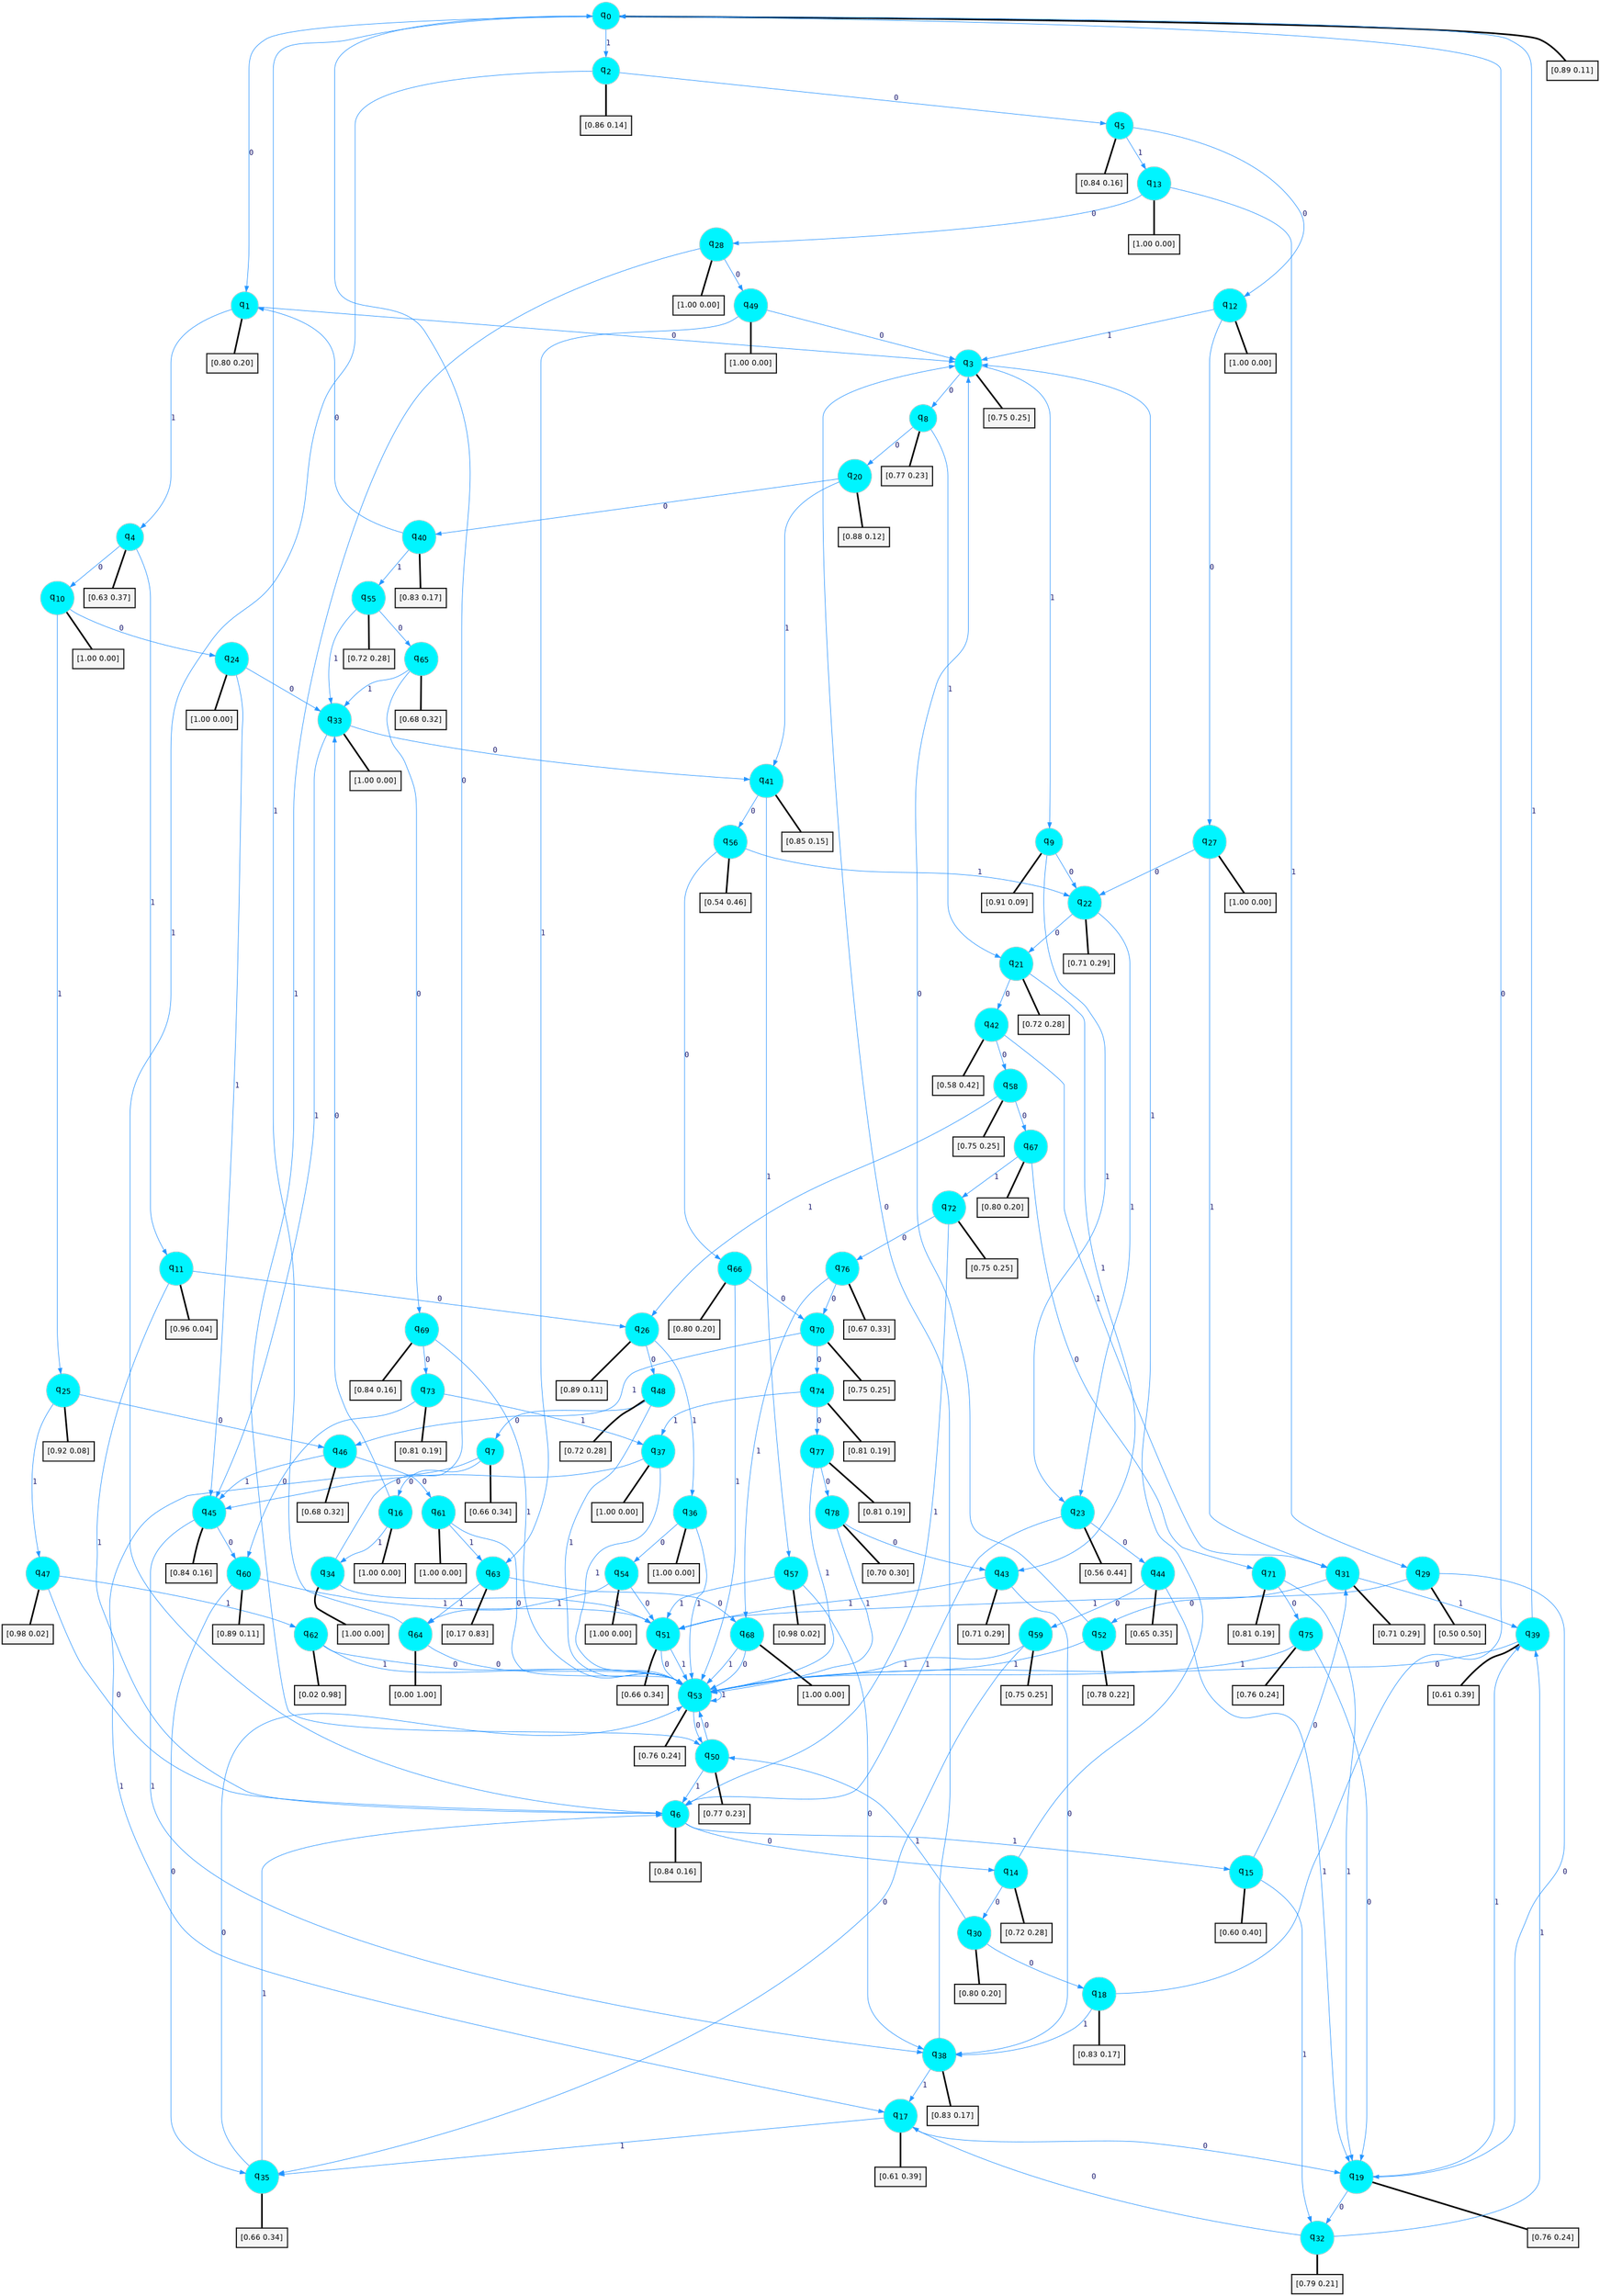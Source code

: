 digraph G {
graph [
bgcolor=transparent, dpi=300, rankdir=TD, size="40,25"];
node [
color=gray, fillcolor=turquoise1, fontcolor=black, fontname=Helvetica, fontsize=16, fontweight=bold, shape=circle, style=filled];
edge [
arrowsize=1, color=dodgerblue1, fontcolor=midnightblue, fontname=courier, fontweight=bold, penwidth=1, style=solid, weight=20];
0[label=<q<SUB>0</SUB>>];
1[label=<q<SUB>1</SUB>>];
2[label=<q<SUB>2</SUB>>];
3[label=<q<SUB>3</SUB>>];
4[label=<q<SUB>4</SUB>>];
5[label=<q<SUB>5</SUB>>];
6[label=<q<SUB>6</SUB>>];
7[label=<q<SUB>7</SUB>>];
8[label=<q<SUB>8</SUB>>];
9[label=<q<SUB>9</SUB>>];
10[label=<q<SUB>10</SUB>>];
11[label=<q<SUB>11</SUB>>];
12[label=<q<SUB>12</SUB>>];
13[label=<q<SUB>13</SUB>>];
14[label=<q<SUB>14</SUB>>];
15[label=<q<SUB>15</SUB>>];
16[label=<q<SUB>16</SUB>>];
17[label=<q<SUB>17</SUB>>];
18[label=<q<SUB>18</SUB>>];
19[label=<q<SUB>19</SUB>>];
20[label=<q<SUB>20</SUB>>];
21[label=<q<SUB>21</SUB>>];
22[label=<q<SUB>22</SUB>>];
23[label=<q<SUB>23</SUB>>];
24[label=<q<SUB>24</SUB>>];
25[label=<q<SUB>25</SUB>>];
26[label=<q<SUB>26</SUB>>];
27[label=<q<SUB>27</SUB>>];
28[label=<q<SUB>28</SUB>>];
29[label=<q<SUB>29</SUB>>];
30[label=<q<SUB>30</SUB>>];
31[label=<q<SUB>31</SUB>>];
32[label=<q<SUB>32</SUB>>];
33[label=<q<SUB>33</SUB>>];
34[label=<q<SUB>34</SUB>>];
35[label=<q<SUB>35</SUB>>];
36[label=<q<SUB>36</SUB>>];
37[label=<q<SUB>37</SUB>>];
38[label=<q<SUB>38</SUB>>];
39[label=<q<SUB>39</SUB>>];
40[label=<q<SUB>40</SUB>>];
41[label=<q<SUB>41</SUB>>];
42[label=<q<SUB>42</SUB>>];
43[label=<q<SUB>43</SUB>>];
44[label=<q<SUB>44</SUB>>];
45[label=<q<SUB>45</SUB>>];
46[label=<q<SUB>46</SUB>>];
47[label=<q<SUB>47</SUB>>];
48[label=<q<SUB>48</SUB>>];
49[label=<q<SUB>49</SUB>>];
50[label=<q<SUB>50</SUB>>];
51[label=<q<SUB>51</SUB>>];
52[label=<q<SUB>52</SUB>>];
53[label=<q<SUB>53</SUB>>];
54[label=<q<SUB>54</SUB>>];
55[label=<q<SUB>55</SUB>>];
56[label=<q<SUB>56</SUB>>];
57[label=<q<SUB>57</SUB>>];
58[label=<q<SUB>58</SUB>>];
59[label=<q<SUB>59</SUB>>];
60[label=<q<SUB>60</SUB>>];
61[label=<q<SUB>61</SUB>>];
62[label=<q<SUB>62</SUB>>];
63[label=<q<SUB>63</SUB>>];
64[label=<q<SUB>64</SUB>>];
65[label=<q<SUB>65</SUB>>];
66[label=<q<SUB>66</SUB>>];
67[label=<q<SUB>67</SUB>>];
68[label=<q<SUB>68</SUB>>];
69[label=<q<SUB>69</SUB>>];
70[label=<q<SUB>70</SUB>>];
71[label=<q<SUB>71</SUB>>];
72[label=<q<SUB>72</SUB>>];
73[label=<q<SUB>73</SUB>>];
74[label=<q<SUB>74</SUB>>];
75[label=<q<SUB>75</SUB>>];
76[label=<q<SUB>76</SUB>>];
77[label=<q<SUB>77</SUB>>];
78[label=<q<SUB>78</SUB>>];
79[label="[0.89 0.11]", shape=box,fontcolor=black, fontname=Helvetica, fontsize=14, penwidth=2, fillcolor=whitesmoke,color=black];
80[label="[0.80 0.20]", shape=box,fontcolor=black, fontname=Helvetica, fontsize=14, penwidth=2, fillcolor=whitesmoke,color=black];
81[label="[0.86 0.14]", shape=box,fontcolor=black, fontname=Helvetica, fontsize=14, penwidth=2, fillcolor=whitesmoke,color=black];
82[label="[0.75 0.25]", shape=box,fontcolor=black, fontname=Helvetica, fontsize=14, penwidth=2, fillcolor=whitesmoke,color=black];
83[label="[0.63 0.37]", shape=box,fontcolor=black, fontname=Helvetica, fontsize=14, penwidth=2, fillcolor=whitesmoke,color=black];
84[label="[0.84 0.16]", shape=box,fontcolor=black, fontname=Helvetica, fontsize=14, penwidth=2, fillcolor=whitesmoke,color=black];
85[label="[0.84 0.16]", shape=box,fontcolor=black, fontname=Helvetica, fontsize=14, penwidth=2, fillcolor=whitesmoke,color=black];
86[label="[0.66 0.34]", shape=box,fontcolor=black, fontname=Helvetica, fontsize=14, penwidth=2, fillcolor=whitesmoke,color=black];
87[label="[0.77 0.23]", shape=box,fontcolor=black, fontname=Helvetica, fontsize=14, penwidth=2, fillcolor=whitesmoke,color=black];
88[label="[0.91 0.09]", shape=box,fontcolor=black, fontname=Helvetica, fontsize=14, penwidth=2, fillcolor=whitesmoke,color=black];
89[label="[1.00 0.00]", shape=box,fontcolor=black, fontname=Helvetica, fontsize=14, penwidth=2, fillcolor=whitesmoke,color=black];
90[label="[0.96 0.04]", shape=box,fontcolor=black, fontname=Helvetica, fontsize=14, penwidth=2, fillcolor=whitesmoke,color=black];
91[label="[1.00 0.00]", shape=box,fontcolor=black, fontname=Helvetica, fontsize=14, penwidth=2, fillcolor=whitesmoke,color=black];
92[label="[1.00 0.00]", shape=box,fontcolor=black, fontname=Helvetica, fontsize=14, penwidth=2, fillcolor=whitesmoke,color=black];
93[label="[0.72 0.28]", shape=box,fontcolor=black, fontname=Helvetica, fontsize=14, penwidth=2, fillcolor=whitesmoke,color=black];
94[label="[0.60 0.40]", shape=box,fontcolor=black, fontname=Helvetica, fontsize=14, penwidth=2, fillcolor=whitesmoke,color=black];
95[label="[1.00 0.00]", shape=box,fontcolor=black, fontname=Helvetica, fontsize=14, penwidth=2, fillcolor=whitesmoke,color=black];
96[label="[0.61 0.39]", shape=box,fontcolor=black, fontname=Helvetica, fontsize=14, penwidth=2, fillcolor=whitesmoke,color=black];
97[label="[0.83 0.17]", shape=box,fontcolor=black, fontname=Helvetica, fontsize=14, penwidth=2, fillcolor=whitesmoke,color=black];
98[label="[0.76 0.24]", shape=box,fontcolor=black, fontname=Helvetica, fontsize=14, penwidth=2, fillcolor=whitesmoke,color=black];
99[label="[0.88 0.12]", shape=box,fontcolor=black, fontname=Helvetica, fontsize=14, penwidth=2, fillcolor=whitesmoke,color=black];
100[label="[0.72 0.28]", shape=box,fontcolor=black, fontname=Helvetica, fontsize=14, penwidth=2, fillcolor=whitesmoke,color=black];
101[label="[0.71 0.29]", shape=box,fontcolor=black, fontname=Helvetica, fontsize=14, penwidth=2, fillcolor=whitesmoke,color=black];
102[label="[0.56 0.44]", shape=box,fontcolor=black, fontname=Helvetica, fontsize=14, penwidth=2, fillcolor=whitesmoke,color=black];
103[label="[1.00 0.00]", shape=box,fontcolor=black, fontname=Helvetica, fontsize=14, penwidth=2, fillcolor=whitesmoke,color=black];
104[label="[0.92 0.08]", shape=box,fontcolor=black, fontname=Helvetica, fontsize=14, penwidth=2, fillcolor=whitesmoke,color=black];
105[label="[0.89 0.11]", shape=box,fontcolor=black, fontname=Helvetica, fontsize=14, penwidth=2, fillcolor=whitesmoke,color=black];
106[label="[1.00 0.00]", shape=box,fontcolor=black, fontname=Helvetica, fontsize=14, penwidth=2, fillcolor=whitesmoke,color=black];
107[label="[1.00 0.00]", shape=box,fontcolor=black, fontname=Helvetica, fontsize=14, penwidth=2, fillcolor=whitesmoke,color=black];
108[label="[0.50 0.50]", shape=box,fontcolor=black, fontname=Helvetica, fontsize=14, penwidth=2, fillcolor=whitesmoke,color=black];
109[label="[0.80 0.20]", shape=box,fontcolor=black, fontname=Helvetica, fontsize=14, penwidth=2, fillcolor=whitesmoke,color=black];
110[label="[0.71 0.29]", shape=box,fontcolor=black, fontname=Helvetica, fontsize=14, penwidth=2, fillcolor=whitesmoke,color=black];
111[label="[0.79 0.21]", shape=box,fontcolor=black, fontname=Helvetica, fontsize=14, penwidth=2, fillcolor=whitesmoke,color=black];
112[label="[1.00 0.00]", shape=box,fontcolor=black, fontname=Helvetica, fontsize=14, penwidth=2, fillcolor=whitesmoke,color=black];
113[label="[1.00 0.00]", shape=box,fontcolor=black, fontname=Helvetica, fontsize=14, penwidth=2, fillcolor=whitesmoke,color=black];
114[label="[0.66 0.34]", shape=box,fontcolor=black, fontname=Helvetica, fontsize=14, penwidth=2, fillcolor=whitesmoke,color=black];
115[label="[1.00 0.00]", shape=box,fontcolor=black, fontname=Helvetica, fontsize=14, penwidth=2, fillcolor=whitesmoke,color=black];
116[label="[1.00 0.00]", shape=box,fontcolor=black, fontname=Helvetica, fontsize=14, penwidth=2, fillcolor=whitesmoke,color=black];
117[label="[0.83 0.17]", shape=box,fontcolor=black, fontname=Helvetica, fontsize=14, penwidth=2, fillcolor=whitesmoke,color=black];
118[label="[0.61 0.39]", shape=box,fontcolor=black, fontname=Helvetica, fontsize=14, penwidth=2, fillcolor=whitesmoke,color=black];
119[label="[0.83 0.17]", shape=box,fontcolor=black, fontname=Helvetica, fontsize=14, penwidth=2, fillcolor=whitesmoke,color=black];
120[label="[0.85 0.15]", shape=box,fontcolor=black, fontname=Helvetica, fontsize=14, penwidth=2, fillcolor=whitesmoke,color=black];
121[label="[0.58 0.42]", shape=box,fontcolor=black, fontname=Helvetica, fontsize=14, penwidth=2, fillcolor=whitesmoke,color=black];
122[label="[0.71 0.29]", shape=box,fontcolor=black, fontname=Helvetica, fontsize=14, penwidth=2, fillcolor=whitesmoke,color=black];
123[label="[0.65 0.35]", shape=box,fontcolor=black, fontname=Helvetica, fontsize=14, penwidth=2, fillcolor=whitesmoke,color=black];
124[label="[0.84 0.16]", shape=box,fontcolor=black, fontname=Helvetica, fontsize=14, penwidth=2, fillcolor=whitesmoke,color=black];
125[label="[0.68 0.32]", shape=box,fontcolor=black, fontname=Helvetica, fontsize=14, penwidth=2, fillcolor=whitesmoke,color=black];
126[label="[0.98 0.02]", shape=box,fontcolor=black, fontname=Helvetica, fontsize=14, penwidth=2, fillcolor=whitesmoke,color=black];
127[label="[0.72 0.28]", shape=box,fontcolor=black, fontname=Helvetica, fontsize=14, penwidth=2, fillcolor=whitesmoke,color=black];
128[label="[1.00 0.00]", shape=box,fontcolor=black, fontname=Helvetica, fontsize=14, penwidth=2, fillcolor=whitesmoke,color=black];
129[label="[0.77 0.23]", shape=box,fontcolor=black, fontname=Helvetica, fontsize=14, penwidth=2, fillcolor=whitesmoke,color=black];
130[label="[0.66 0.34]", shape=box,fontcolor=black, fontname=Helvetica, fontsize=14, penwidth=2, fillcolor=whitesmoke,color=black];
131[label="[0.78 0.22]", shape=box,fontcolor=black, fontname=Helvetica, fontsize=14, penwidth=2, fillcolor=whitesmoke,color=black];
132[label="[0.76 0.24]", shape=box,fontcolor=black, fontname=Helvetica, fontsize=14, penwidth=2, fillcolor=whitesmoke,color=black];
133[label="[1.00 0.00]", shape=box,fontcolor=black, fontname=Helvetica, fontsize=14, penwidth=2, fillcolor=whitesmoke,color=black];
134[label="[0.72 0.28]", shape=box,fontcolor=black, fontname=Helvetica, fontsize=14, penwidth=2, fillcolor=whitesmoke,color=black];
135[label="[0.54 0.46]", shape=box,fontcolor=black, fontname=Helvetica, fontsize=14, penwidth=2, fillcolor=whitesmoke,color=black];
136[label="[0.98 0.02]", shape=box,fontcolor=black, fontname=Helvetica, fontsize=14, penwidth=2, fillcolor=whitesmoke,color=black];
137[label="[0.75 0.25]", shape=box,fontcolor=black, fontname=Helvetica, fontsize=14, penwidth=2, fillcolor=whitesmoke,color=black];
138[label="[0.75 0.25]", shape=box,fontcolor=black, fontname=Helvetica, fontsize=14, penwidth=2, fillcolor=whitesmoke,color=black];
139[label="[0.89 0.11]", shape=box,fontcolor=black, fontname=Helvetica, fontsize=14, penwidth=2, fillcolor=whitesmoke,color=black];
140[label="[1.00 0.00]", shape=box,fontcolor=black, fontname=Helvetica, fontsize=14, penwidth=2, fillcolor=whitesmoke,color=black];
141[label="[0.02 0.98]", shape=box,fontcolor=black, fontname=Helvetica, fontsize=14, penwidth=2, fillcolor=whitesmoke,color=black];
142[label="[0.17 0.83]", shape=box,fontcolor=black, fontname=Helvetica, fontsize=14, penwidth=2, fillcolor=whitesmoke,color=black];
143[label="[0.00 1.00]", shape=box,fontcolor=black, fontname=Helvetica, fontsize=14, penwidth=2, fillcolor=whitesmoke,color=black];
144[label="[0.68 0.32]", shape=box,fontcolor=black, fontname=Helvetica, fontsize=14, penwidth=2, fillcolor=whitesmoke,color=black];
145[label="[0.80 0.20]", shape=box,fontcolor=black, fontname=Helvetica, fontsize=14, penwidth=2, fillcolor=whitesmoke,color=black];
146[label="[0.80 0.20]", shape=box,fontcolor=black, fontname=Helvetica, fontsize=14, penwidth=2, fillcolor=whitesmoke,color=black];
147[label="[1.00 0.00]", shape=box,fontcolor=black, fontname=Helvetica, fontsize=14, penwidth=2, fillcolor=whitesmoke,color=black];
148[label="[0.84 0.16]", shape=box,fontcolor=black, fontname=Helvetica, fontsize=14, penwidth=2, fillcolor=whitesmoke,color=black];
149[label="[0.75 0.25]", shape=box,fontcolor=black, fontname=Helvetica, fontsize=14, penwidth=2, fillcolor=whitesmoke,color=black];
150[label="[0.81 0.19]", shape=box,fontcolor=black, fontname=Helvetica, fontsize=14, penwidth=2, fillcolor=whitesmoke,color=black];
151[label="[0.75 0.25]", shape=box,fontcolor=black, fontname=Helvetica, fontsize=14, penwidth=2, fillcolor=whitesmoke,color=black];
152[label="[0.81 0.19]", shape=box,fontcolor=black, fontname=Helvetica, fontsize=14, penwidth=2, fillcolor=whitesmoke,color=black];
153[label="[0.81 0.19]", shape=box,fontcolor=black, fontname=Helvetica, fontsize=14, penwidth=2, fillcolor=whitesmoke,color=black];
154[label="[0.76 0.24]", shape=box,fontcolor=black, fontname=Helvetica, fontsize=14, penwidth=2, fillcolor=whitesmoke,color=black];
155[label="[0.67 0.33]", shape=box,fontcolor=black, fontname=Helvetica, fontsize=14, penwidth=2, fillcolor=whitesmoke,color=black];
156[label="[0.81 0.19]", shape=box,fontcolor=black, fontname=Helvetica, fontsize=14, penwidth=2, fillcolor=whitesmoke,color=black];
157[label="[0.70 0.30]", shape=box,fontcolor=black, fontname=Helvetica, fontsize=14, penwidth=2, fillcolor=whitesmoke,color=black];
0->1 [label=0];
0->2 [label=1];
0->79 [arrowhead=none, penwidth=3,color=black];
1->3 [label=0];
1->4 [label=1];
1->80 [arrowhead=none, penwidth=3,color=black];
2->5 [label=0];
2->6 [label=1];
2->81 [arrowhead=none, penwidth=3,color=black];
3->8 [label=0];
3->9 [label=1];
3->82 [arrowhead=none, penwidth=3,color=black];
4->10 [label=0];
4->11 [label=1];
4->83 [arrowhead=none, penwidth=3,color=black];
5->12 [label=0];
5->13 [label=1];
5->84 [arrowhead=none, penwidth=3,color=black];
6->14 [label=0];
6->15 [label=1];
6->85 [arrowhead=none, penwidth=3,color=black];
7->16 [label=0];
7->17 [label=1];
7->86 [arrowhead=none, penwidth=3,color=black];
8->20 [label=0];
8->21 [label=1];
8->87 [arrowhead=none, penwidth=3,color=black];
9->22 [label=0];
9->23 [label=1];
9->88 [arrowhead=none, penwidth=3,color=black];
10->24 [label=0];
10->25 [label=1];
10->89 [arrowhead=none, penwidth=3,color=black];
11->26 [label=0];
11->6 [label=1];
11->90 [arrowhead=none, penwidth=3,color=black];
12->27 [label=0];
12->3 [label=1];
12->91 [arrowhead=none, penwidth=3,color=black];
13->28 [label=0];
13->29 [label=1];
13->92 [arrowhead=none, penwidth=3,color=black];
14->30 [label=0];
14->3 [label=1];
14->93 [arrowhead=none, penwidth=3,color=black];
15->31 [label=0];
15->32 [label=1];
15->94 [arrowhead=none, penwidth=3,color=black];
16->33 [label=0];
16->34 [label=1];
16->95 [arrowhead=none, penwidth=3,color=black];
17->19 [label=0];
17->35 [label=1];
17->96 [arrowhead=none, penwidth=3,color=black];
18->0 [label=0];
18->38 [label=1];
18->97 [arrowhead=none, penwidth=3,color=black];
19->32 [label=0];
19->39 [label=1];
19->98 [arrowhead=none, penwidth=3,color=black];
20->40 [label=0];
20->41 [label=1];
20->99 [arrowhead=none, penwidth=3,color=black];
21->42 [label=0];
21->43 [label=1];
21->100 [arrowhead=none, penwidth=3,color=black];
22->21 [label=0];
22->23 [label=1];
22->101 [arrowhead=none, penwidth=3,color=black];
23->44 [label=0];
23->6 [label=1];
23->102 [arrowhead=none, penwidth=3,color=black];
24->33 [label=0];
24->45 [label=1];
24->103 [arrowhead=none, penwidth=3,color=black];
25->46 [label=0];
25->47 [label=1];
25->104 [arrowhead=none, penwidth=3,color=black];
26->48 [label=0];
26->36 [label=1];
26->105 [arrowhead=none, penwidth=3,color=black];
27->22 [label=0];
27->31 [label=1];
27->106 [arrowhead=none, penwidth=3,color=black];
28->49 [label=0];
28->50 [label=1];
28->107 [arrowhead=none, penwidth=3,color=black];
29->19 [label=0];
29->51 [label=1];
29->108 [arrowhead=none, penwidth=3,color=black];
30->18 [label=0];
30->50 [label=1];
30->109 [arrowhead=none, penwidth=3,color=black];
31->52 [label=0];
31->39 [label=1];
31->110 [arrowhead=none, penwidth=3,color=black];
32->17 [label=0];
32->39 [label=1];
32->111 [arrowhead=none, penwidth=3,color=black];
33->41 [label=0];
33->45 [label=1];
33->112 [arrowhead=none, penwidth=3,color=black];
34->0 [label=0];
34->51 [label=1];
34->113 [arrowhead=none, penwidth=3,color=black];
35->53 [label=0];
35->6 [label=1];
35->114 [arrowhead=none, penwidth=3,color=black];
36->54 [label=0];
36->53 [label=1];
36->115 [arrowhead=none, penwidth=3,color=black];
37->45 [label=0];
37->53 [label=1];
37->116 [arrowhead=none, penwidth=3,color=black];
38->3 [label=0];
38->17 [label=1];
38->117 [arrowhead=none, penwidth=3,color=black];
39->53 [label=0];
39->0 [label=1];
39->118 [arrowhead=none, penwidth=3,color=black];
40->1 [label=0];
40->55 [label=1];
40->119 [arrowhead=none, penwidth=3,color=black];
41->56 [label=0];
41->57 [label=1];
41->120 [arrowhead=none, penwidth=3,color=black];
42->58 [label=0];
42->31 [label=1];
42->121 [arrowhead=none, penwidth=3,color=black];
43->38 [label=0];
43->51 [label=1];
43->122 [arrowhead=none, penwidth=3,color=black];
44->59 [label=0];
44->19 [label=1];
44->123 [arrowhead=none, penwidth=3,color=black];
45->60 [label=0];
45->38 [label=1];
45->124 [arrowhead=none, penwidth=3,color=black];
46->61 [label=0];
46->45 [label=1];
46->125 [arrowhead=none, penwidth=3,color=black];
47->6 [label=0];
47->62 [label=1];
47->126 [arrowhead=none, penwidth=3,color=black];
48->7 [label=0];
48->53 [label=1];
48->127 [arrowhead=none, penwidth=3,color=black];
49->3 [label=0];
49->63 [label=1];
49->128 [arrowhead=none, penwidth=3,color=black];
50->53 [label=0];
50->6 [label=1];
50->129 [arrowhead=none, penwidth=3,color=black];
51->53 [label=0];
51->53 [label=1];
51->130 [arrowhead=none, penwidth=3,color=black];
52->3 [label=0];
52->53 [label=1];
52->131 [arrowhead=none, penwidth=3,color=black];
53->50 [label=0];
53->53 [label=1];
53->132 [arrowhead=none, penwidth=3,color=black];
54->51 [label=0];
54->64 [label=1];
54->133 [arrowhead=none, penwidth=3,color=black];
55->65 [label=0];
55->33 [label=1];
55->134 [arrowhead=none, penwidth=3,color=black];
56->66 [label=0];
56->22 [label=1];
56->135 [arrowhead=none, penwidth=3,color=black];
57->38 [label=0];
57->51 [label=1];
57->136 [arrowhead=none, penwidth=3,color=black];
58->67 [label=0];
58->26 [label=1];
58->137 [arrowhead=none, penwidth=3,color=black];
59->35 [label=0];
59->53 [label=1];
59->138 [arrowhead=none, penwidth=3,color=black];
60->35 [label=0];
60->51 [label=1];
60->139 [arrowhead=none, penwidth=3,color=black];
61->53 [label=0];
61->63 [label=1];
61->140 [arrowhead=none, penwidth=3,color=black];
62->53 [label=0];
62->53 [label=1];
62->141 [arrowhead=none, penwidth=3,color=black];
63->68 [label=0];
63->64 [label=1];
63->142 [arrowhead=none, penwidth=3,color=black];
64->53 [label=0];
64->0 [label=1];
64->143 [arrowhead=none, penwidth=3,color=black];
65->69 [label=0];
65->33 [label=1];
65->144 [arrowhead=none, penwidth=3,color=black];
66->70 [label=0];
66->53 [label=1];
66->145 [arrowhead=none, penwidth=3,color=black];
67->71 [label=0];
67->72 [label=1];
67->146 [arrowhead=none, penwidth=3,color=black];
68->53 [label=0];
68->53 [label=1];
68->147 [arrowhead=none, penwidth=3,color=black];
69->73 [label=0];
69->53 [label=1];
69->148 [arrowhead=none, penwidth=3,color=black];
70->74 [label=0];
70->46 [label=1];
70->149 [arrowhead=none, penwidth=3,color=black];
71->75 [label=0];
71->19 [label=1];
71->150 [arrowhead=none, penwidth=3,color=black];
72->76 [label=0];
72->6 [label=1];
72->151 [arrowhead=none, penwidth=3,color=black];
73->60 [label=0];
73->37 [label=1];
73->152 [arrowhead=none, penwidth=3,color=black];
74->77 [label=0];
74->37 [label=1];
74->153 [arrowhead=none, penwidth=3,color=black];
75->19 [label=0];
75->53 [label=1];
75->154 [arrowhead=none, penwidth=3,color=black];
76->70 [label=0];
76->68 [label=1];
76->155 [arrowhead=none, penwidth=3,color=black];
77->78 [label=0];
77->53 [label=1];
77->156 [arrowhead=none, penwidth=3,color=black];
78->43 [label=0];
78->53 [label=1];
78->157 [arrowhead=none, penwidth=3,color=black];
}
